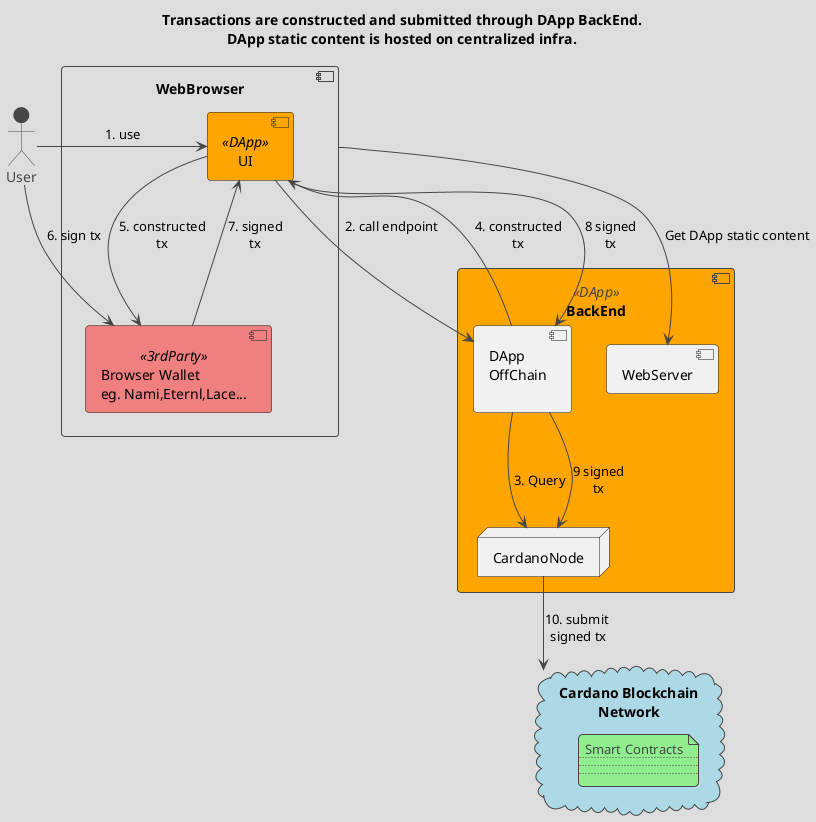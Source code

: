 @startuml ComponentDiagram-RaffleDApp-version1
!theme toy

title "Transactions are constructed and submitted through DApp BackEnd.\nDApp static content is hosted on centralized infra."

skinparam component {
  BackgroundColor<<DApp>> Orange
  BackgroundColor<<3rdParty>> LightCoral
}
skinparam cloud {
  BackgroundColor LightBlue
}
Actor User

component WebBrowser {
  component BrowserWallet as "Browser Wallet\neg. Nami,Eternl,Lace..." <<3rdParty>>
  component UI <<DApp>>


}

component BackEnd <<DApp>> {
  component OffChain as "DApp\nOffChain\n"
  component WebServer as "WebServer"
  node CardanoNode 

}

cloud BlockchainNetwork as "Cardano Blockchain\nNetwork" {
  note as SmarContracts
  Smart Contracts
  ....
  ....
  ....
  end note
}

WebBrowser --> WebServer : Get DApp static content

User -> UI : "1. use"
UI --> OffChain : "2. call endpoint\n"
OffChain --> CardanoNode : "3. Query"
OffChain -up-> UI : "4. constructed\ntx"
UI -down-> BrowserWallet : "5. constructed\ntx"
User -> BrowserWallet : "6. sign tx"
BrowserWallet -up-> UI : "7. signed\ntx"
UI --> OffChain : "8 signed\ntx"
OffChain --> CardanoNode : "9 signed\ntx"
CardanoNode --> BlockchainNetwork : "10. submit\n signed tx"

@enduml

